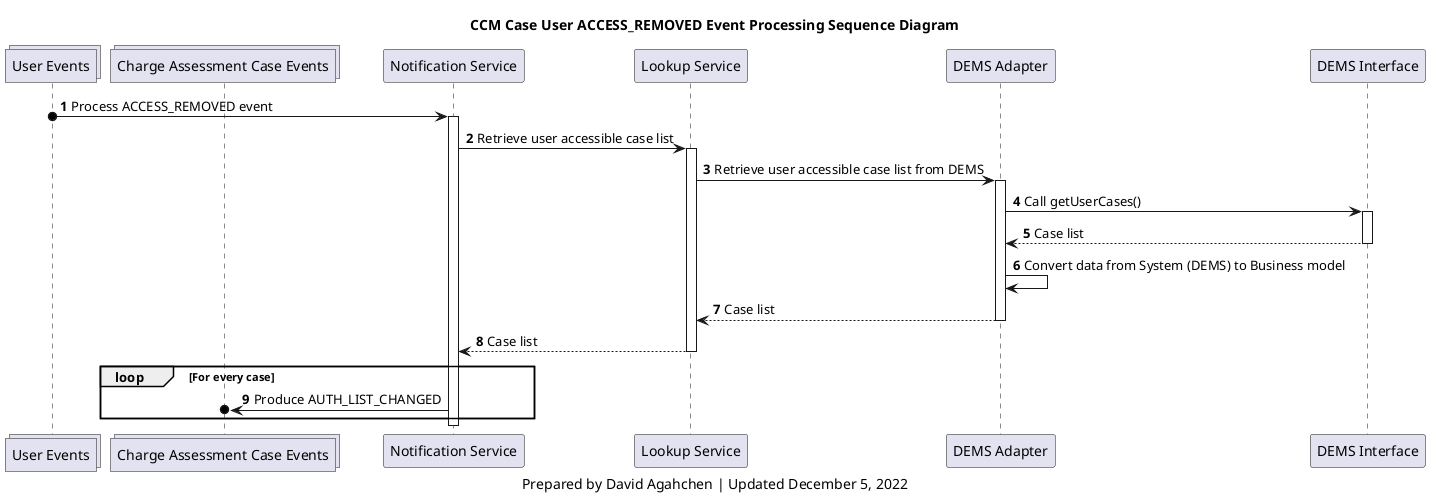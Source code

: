 @startuml
'hide footbox
collections case_users_topic as "User Events"
collections charge_assessment_cases_topic as "Charge Assessment Case Events"
participant notification_service as "Notification Service"
participant lookup_service as "Lookup Service"
participant d_adapter as "DEMS Adapter"
participant d_interface as "DEMS Interface"

title
CCM Case User ACCESS_REMOVED Event Processing Sequence Diagram
end title

autonumber

case_users_topic o-> notification_service : Process ACCESS_REMOVED event
activate notification_service

notification_service -> lookup_service: Retrieve user accessible case list
activate lookup_service
lookup_service -> d_adapter: Retrieve user accessible case list from DEMS

activate d_adapter
d_adapter -> d_interface: Call getUserCases()
activate d_interface
d_interface --> d_adapter: Case list
deactivate d_interface
d_adapter -> d_adapter: Convert data from System (DEMS) to Business model
d_adapter --> lookup_service: Case list
deactivate d_adapter

lookup_service --> notification_service: Case list
deactivate lookup_service

loop For every case
    notification_service ->o charge_assessment_cases_topic: Produce AUTH_LIST_CHANGED
end

deactivate notification_service

caption
Prepared by David Agahchen | Updated December 5, 2022
end caption
@enduml